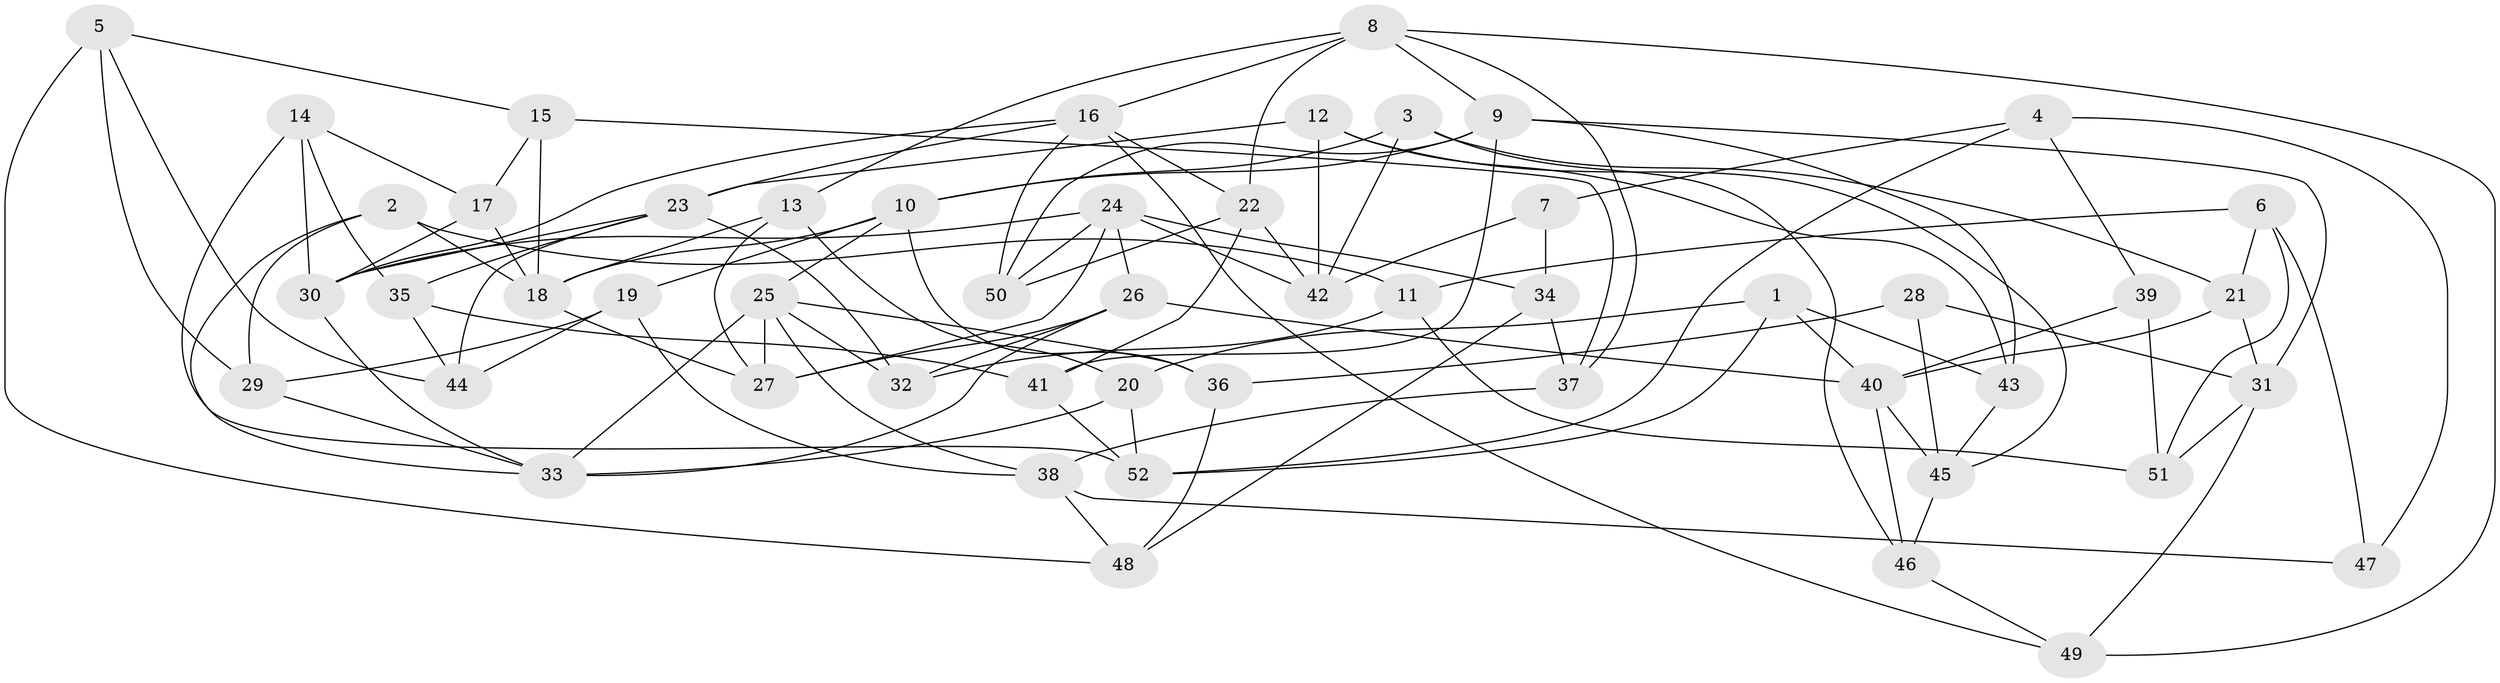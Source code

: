 // original degree distribution, {4: 1.0}
// Generated by graph-tools (version 1.1) at 2025/38/03/04/25 23:38:06]
// undirected, 52 vertices, 117 edges
graph export_dot {
  node [color=gray90,style=filled];
  1;
  2;
  3;
  4;
  5;
  6;
  7;
  8;
  9;
  10;
  11;
  12;
  13;
  14;
  15;
  16;
  17;
  18;
  19;
  20;
  21;
  22;
  23;
  24;
  25;
  26;
  27;
  28;
  29;
  30;
  31;
  32;
  33;
  34;
  35;
  36;
  37;
  38;
  39;
  40;
  41;
  42;
  43;
  44;
  45;
  46;
  47;
  48;
  49;
  50;
  51;
  52;
  1 -- 20 [weight=1.0];
  1 -- 40 [weight=1.0];
  1 -- 43 [weight=1.0];
  1 -- 52 [weight=1.0];
  2 -- 11 [weight=1.0];
  2 -- 18 [weight=1.0];
  2 -- 29 [weight=1.0];
  2 -- 33 [weight=1.0];
  3 -- 10 [weight=1.0];
  3 -- 21 [weight=1.0];
  3 -- 42 [weight=1.0];
  3 -- 46 [weight=1.0];
  4 -- 7 [weight=1.0];
  4 -- 39 [weight=1.0];
  4 -- 47 [weight=1.0];
  4 -- 52 [weight=1.0];
  5 -- 15 [weight=1.0];
  5 -- 29 [weight=1.0];
  5 -- 44 [weight=1.0];
  5 -- 48 [weight=1.0];
  6 -- 11 [weight=1.0];
  6 -- 21 [weight=1.0];
  6 -- 47 [weight=1.0];
  6 -- 51 [weight=1.0];
  7 -- 34 [weight=1.0];
  7 -- 42 [weight=2.0];
  8 -- 9 [weight=1.0];
  8 -- 13 [weight=1.0];
  8 -- 16 [weight=1.0];
  8 -- 22 [weight=1.0];
  8 -- 37 [weight=1.0];
  8 -- 49 [weight=1.0];
  9 -- 10 [weight=1.0];
  9 -- 31 [weight=1.0];
  9 -- 41 [weight=1.0];
  9 -- 43 [weight=1.0];
  9 -- 50 [weight=1.0];
  10 -- 18 [weight=1.0];
  10 -- 19 [weight=1.0];
  10 -- 25 [weight=1.0];
  10 -- 36 [weight=1.0];
  11 -- 32 [weight=1.0];
  11 -- 51 [weight=1.0];
  12 -- 23 [weight=1.0];
  12 -- 42 [weight=1.0];
  12 -- 43 [weight=1.0];
  12 -- 45 [weight=1.0];
  13 -- 18 [weight=1.0];
  13 -- 20 [weight=1.0];
  13 -- 27 [weight=1.0];
  14 -- 17 [weight=1.0];
  14 -- 30 [weight=1.0];
  14 -- 35 [weight=1.0];
  14 -- 52 [weight=1.0];
  15 -- 17 [weight=1.0];
  15 -- 18 [weight=1.0];
  15 -- 37 [weight=1.0];
  16 -- 22 [weight=1.0];
  16 -- 23 [weight=1.0];
  16 -- 30 [weight=1.0];
  16 -- 49 [weight=1.0];
  16 -- 50 [weight=1.0];
  17 -- 18 [weight=1.0];
  17 -- 30 [weight=1.0];
  18 -- 27 [weight=1.0];
  19 -- 29 [weight=1.0];
  19 -- 38 [weight=1.0];
  19 -- 44 [weight=1.0];
  20 -- 33 [weight=1.0];
  20 -- 52 [weight=1.0];
  21 -- 31 [weight=1.0];
  21 -- 40 [weight=1.0];
  22 -- 41 [weight=2.0];
  22 -- 42 [weight=1.0];
  22 -- 50 [weight=1.0];
  23 -- 30 [weight=1.0];
  23 -- 32 [weight=1.0];
  23 -- 35 [weight=1.0];
  23 -- 44 [weight=1.0];
  24 -- 26 [weight=1.0];
  24 -- 27 [weight=1.0];
  24 -- 30 [weight=1.0];
  24 -- 34 [weight=1.0];
  24 -- 42 [weight=1.0];
  24 -- 50 [weight=1.0];
  25 -- 27 [weight=1.0];
  25 -- 32 [weight=1.0];
  25 -- 33 [weight=1.0];
  25 -- 36 [weight=1.0];
  25 -- 38 [weight=1.0];
  26 -- 27 [weight=2.0];
  26 -- 32 [weight=1.0];
  26 -- 33 [weight=1.0];
  26 -- 40 [weight=1.0];
  28 -- 31 [weight=1.0];
  28 -- 36 [weight=1.0];
  28 -- 45 [weight=2.0];
  29 -- 33 [weight=1.0];
  30 -- 33 [weight=1.0];
  31 -- 49 [weight=1.0];
  31 -- 51 [weight=2.0];
  34 -- 37 [weight=1.0];
  34 -- 48 [weight=1.0];
  35 -- 41 [weight=1.0];
  35 -- 44 [weight=1.0];
  36 -- 48 [weight=1.0];
  37 -- 38 [weight=1.0];
  38 -- 47 [weight=2.0];
  38 -- 48 [weight=1.0];
  39 -- 40 [weight=1.0];
  39 -- 51 [weight=2.0];
  40 -- 45 [weight=1.0];
  40 -- 46 [weight=1.0];
  41 -- 52 [weight=2.0];
  43 -- 45 [weight=1.0];
  45 -- 46 [weight=1.0];
  46 -- 49 [weight=1.0];
}
